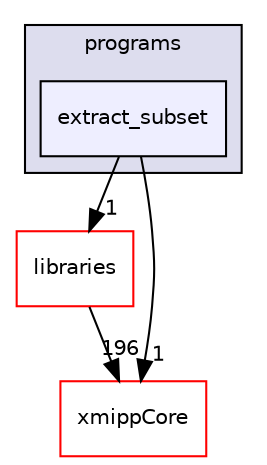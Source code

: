 digraph "xmipp/legacy/applications/programs/extract_subset" {
  compound=true
  node [ fontsize="10", fontname="Helvetica"];
  edge [ labelfontsize="10", labelfontname="Helvetica"];
  subgraph clusterdir_a205c211814f26c7bbd02dbfc70fcda8 {
    graph [ bgcolor="#ddddee", pencolor="black", label="programs" fontname="Helvetica", fontsize="10", URL="dir_a205c211814f26c7bbd02dbfc70fcda8.html"]
  dir_5fd96666d5b88f9bca8f572703bfbced [shape=box, label="extract_subset", style="filled", fillcolor="#eeeeff", pencolor="black", URL="dir_5fd96666d5b88f9bca8f572703bfbced.html"];
  }
  dir_ec5db26cfb72886407809adaaec84b8a [shape=box label="libraries" fillcolor="white" style="filled" color="red" URL="dir_ec5db26cfb72886407809adaaec84b8a.html"];
  dir_ce4d0d8fc85c2c70612466225bfce71d [shape=box label="xmippCore" fillcolor="white" style="filled" color="red" URL="dir_ce4d0d8fc85c2c70612466225bfce71d.html"];
  dir_ec5db26cfb72886407809adaaec84b8a->dir_ce4d0d8fc85c2c70612466225bfce71d [headlabel="196", labeldistance=1.5 headhref="dir_000322_000264.html"];
  dir_5fd96666d5b88f9bca8f572703bfbced->dir_ec5db26cfb72886407809adaaec84b8a [headlabel="1", labeldistance=1.5 headhref="dir_000281_000322.html"];
  dir_5fd96666d5b88f9bca8f572703bfbced->dir_ce4d0d8fc85c2c70612466225bfce71d [headlabel="1", labeldistance=1.5 headhref="dir_000281_000264.html"];
}
